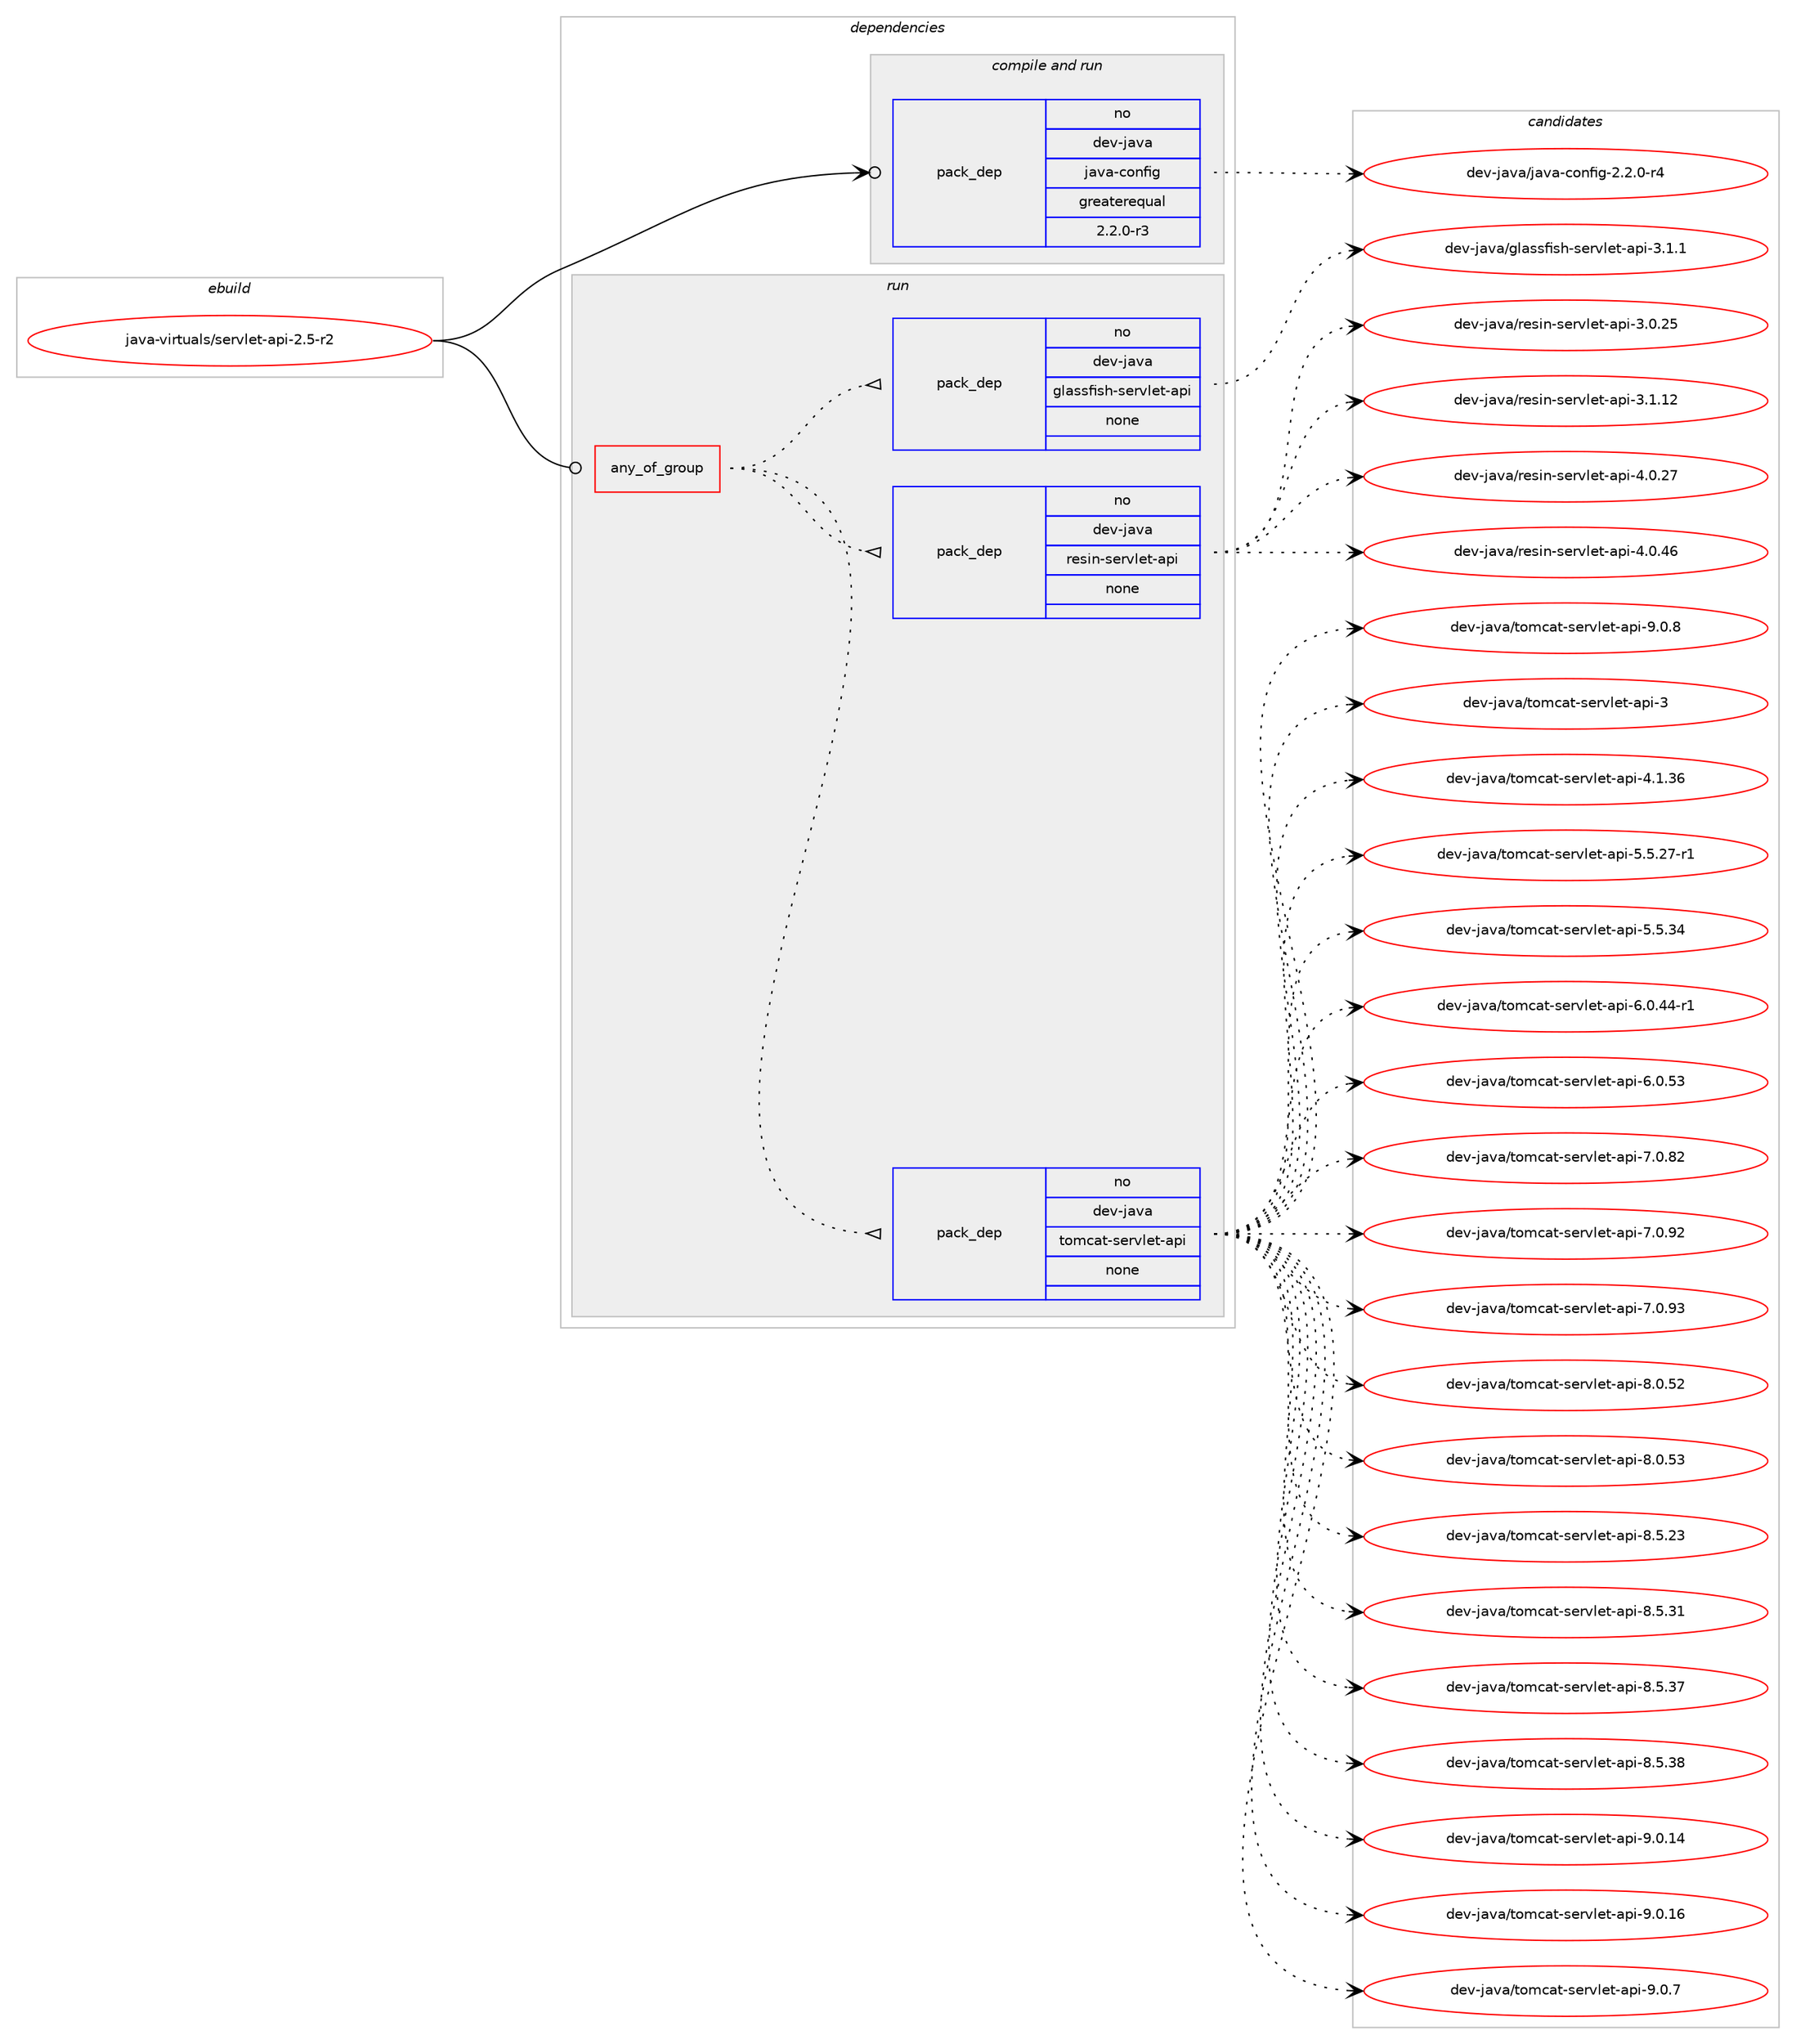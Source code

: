 digraph prolog {

# *************
# Graph options
# *************

newrank=true;
concentrate=true;
compound=true;
graph [rankdir=LR,fontname=Helvetica,fontsize=10,ranksep=1.5];#, ranksep=2.5, nodesep=0.2];
edge  [arrowhead=vee];
node  [fontname=Helvetica,fontsize=10];

# **********
# The ebuild
# **********

subgraph cluster_leftcol {
color=gray;
rank=same;
label=<<i>ebuild</i>>;
id [label="java-virtuals/servlet-api-2.5-r2", color=red, width=4, href="../java-virtuals/servlet-api-2.5-r2.svg"];
}

# ****************
# The dependencies
# ****************

subgraph cluster_midcol {
color=gray;
label=<<i>dependencies</i>>;
subgraph cluster_compile {
fillcolor="#eeeeee";
style=filled;
label=<<i>compile</i>>;
}
subgraph cluster_compileandrun {
fillcolor="#eeeeee";
style=filled;
label=<<i>compile and run</i>>;
subgraph pack1117453 {
dependency1570229 [label=<<TABLE BORDER="0" CELLBORDER="1" CELLSPACING="0" CELLPADDING="4" WIDTH="220"><TR><TD ROWSPAN="6" CELLPADDING="30">pack_dep</TD></TR><TR><TD WIDTH="110">no</TD></TR><TR><TD>dev-java</TD></TR><TR><TD>java-config</TD></TR><TR><TD>greaterequal</TD></TR><TR><TD>2.2.0-r3</TD></TR></TABLE>>, shape=none, color=blue];
}
id:e -> dependency1570229:w [weight=20,style="solid",arrowhead="odotvee"];
}
subgraph cluster_run {
fillcolor="#eeeeee";
style=filled;
label=<<i>run</i>>;
subgraph any23655 {
dependency1570230 [label=<<TABLE BORDER="0" CELLBORDER="1" CELLSPACING="0" CELLPADDING="4"><TR><TD CELLPADDING="10">any_of_group</TD></TR></TABLE>>, shape=none, color=red];subgraph pack1117454 {
dependency1570231 [label=<<TABLE BORDER="0" CELLBORDER="1" CELLSPACING="0" CELLPADDING="4" WIDTH="220"><TR><TD ROWSPAN="6" CELLPADDING="30">pack_dep</TD></TR><TR><TD WIDTH="110">no</TD></TR><TR><TD>dev-java</TD></TR><TR><TD>tomcat-servlet-api</TD></TR><TR><TD>none</TD></TR><TR><TD></TD></TR></TABLE>>, shape=none, color=blue];
}
dependency1570230:e -> dependency1570231:w [weight=20,style="dotted",arrowhead="oinv"];
subgraph pack1117455 {
dependency1570232 [label=<<TABLE BORDER="0" CELLBORDER="1" CELLSPACING="0" CELLPADDING="4" WIDTH="220"><TR><TD ROWSPAN="6" CELLPADDING="30">pack_dep</TD></TR><TR><TD WIDTH="110">no</TD></TR><TR><TD>dev-java</TD></TR><TR><TD>resin-servlet-api</TD></TR><TR><TD>none</TD></TR><TR><TD></TD></TR></TABLE>>, shape=none, color=blue];
}
dependency1570230:e -> dependency1570232:w [weight=20,style="dotted",arrowhead="oinv"];
subgraph pack1117456 {
dependency1570233 [label=<<TABLE BORDER="0" CELLBORDER="1" CELLSPACING="0" CELLPADDING="4" WIDTH="220"><TR><TD ROWSPAN="6" CELLPADDING="30">pack_dep</TD></TR><TR><TD WIDTH="110">no</TD></TR><TR><TD>dev-java</TD></TR><TR><TD>glassfish-servlet-api</TD></TR><TR><TD>none</TD></TR><TR><TD></TD></TR></TABLE>>, shape=none, color=blue];
}
dependency1570230:e -> dependency1570233:w [weight=20,style="dotted",arrowhead="oinv"];
}
id:e -> dependency1570230:w [weight=20,style="solid",arrowhead="odot"];
}
}

# **************
# The candidates
# **************

subgraph cluster_choices {
rank=same;
color=gray;
label=<<i>candidates</i>>;

subgraph choice1117453 {
color=black;
nodesep=1;
choice10010111845106971189747106971189745991111101021051034550465046484511452 [label="dev-java/java-config-2.2.0-r4", color=red, width=4,href="../dev-java/java-config-2.2.0-r4.svg"];
dependency1570229:e -> choice10010111845106971189747106971189745991111101021051034550465046484511452:w [style=dotted,weight="100"];
}
subgraph choice1117454 {
color=black;
nodesep=1;
choice1001011184510697118974711611110999971164511510111411810810111645971121054551 [label="dev-java/tomcat-servlet-api-3", color=red, width=4,href="../dev-java/tomcat-servlet-api-3.svg"];
choice10010111845106971189747116111109999711645115101114118108101116459711210545524649465154 [label="dev-java/tomcat-servlet-api-4.1.36", color=red, width=4,href="../dev-java/tomcat-servlet-api-4.1.36.svg"];
choice100101118451069711897471161111099997116451151011141181081011164597112105455346534650554511449 [label="dev-java/tomcat-servlet-api-5.5.27-r1", color=red, width=4,href="../dev-java/tomcat-servlet-api-5.5.27-r1.svg"];
choice10010111845106971189747116111109999711645115101114118108101116459711210545534653465152 [label="dev-java/tomcat-servlet-api-5.5.34", color=red, width=4,href="../dev-java/tomcat-servlet-api-5.5.34.svg"];
choice100101118451069711897471161111099997116451151011141181081011164597112105455446484652524511449 [label="dev-java/tomcat-servlet-api-6.0.44-r1", color=red, width=4,href="../dev-java/tomcat-servlet-api-6.0.44-r1.svg"];
choice10010111845106971189747116111109999711645115101114118108101116459711210545544648465351 [label="dev-java/tomcat-servlet-api-6.0.53", color=red, width=4,href="../dev-java/tomcat-servlet-api-6.0.53.svg"];
choice10010111845106971189747116111109999711645115101114118108101116459711210545554648465650 [label="dev-java/tomcat-servlet-api-7.0.82", color=red, width=4,href="../dev-java/tomcat-servlet-api-7.0.82.svg"];
choice10010111845106971189747116111109999711645115101114118108101116459711210545554648465750 [label="dev-java/tomcat-servlet-api-7.0.92", color=red, width=4,href="../dev-java/tomcat-servlet-api-7.0.92.svg"];
choice10010111845106971189747116111109999711645115101114118108101116459711210545554648465751 [label="dev-java/tomcat-servlet-api-7.0.93", color=red, width=4,href="../dev-java/tomcat-servlet-api-7.0.93.svg"];
choice10010111845106971189747116111109999711645115101114118108101116459711210545564648465350 [label="dev-java/tomcat-servlet-api-8.0.52", color=red, width=4,href="../dev-java/tomcat-servlet-api-8.0.52.svg"];
choice10010111845106971189747116111109999711645115101114118108101116459711210545564648465351 [label="dev-java/tomcat-servlet-api-8.0.53", color=red, width=4,href="../dev-java/tomcat-servlet-api-8.0.53.svg"];
choice10010111845106971189747116111109999711645115101114118108101116459711210545564653465051 [label="dev-java/tomcat-servlet-api-8.5.23", color=red, width=4,href="../dev-java/tomcat-servlet-api-8.5.23.svg"];
choice10010111845106971189747116111109999711645115101114118108101116459711210545564653465149 [label="dev-java/tomcat-servlet-api-8.5.31", color=red, width=4,href="../dev-java/tomcat-servlet-api-8.5.31.svg"];
choice10010111845106971189747116111109999711645115101114118108101116459711210545564653465155 [label="dev-java/tomcat-servlet-api-8.5.37", color=red, width=4,href="../dev-java/tomcat-servlet-api-8.5.37.svg"];
choice10010111845106971189747116111109999711645115101114118108101116459711210545564653465156 [label="dev-java/tomcat-servlet-api-8.5.38", color=red, width=4,href="../dev-java/tomcat-servlet-api-8.5.38.svg"];
choice10010111845106971189747116111109999711645115101114118108101116459711210545574648464952 [label="dev-java/tomcat-servlet-api-9.0.14", color=red, width=4,href="../dev-java/tomcat-servlet-api-9.0.14.svg"];
choice10010111845106971189747116111109999711645115101114118108101116459711210545574648464954 [label="dev-java/tomcat-servlet-api-9.0.16", color=red, width=4,href="../dev-java/tomcat-servlet-api-9.0.16.svg"];
choice100101118451069711897471161111099997116451151011141181081011164597112105455746484655 [label="dev-java/tomcat-servlet-api-9.0.7", color=red, width=4,href="../dev-java/tomcat-servlet-api-9.0.7.svg"];
choice100101118451069711897471161111099997116451151011141181081011164597112105455746484656 [label="dev-java/tomcat-servlet-api-9.0.8", color=red, width=4,href="../dev-java/tomcat-servlet-api-9.0.8.svg"];
dependency1570231:e -> choice1001011184510697118974711611110999971164511510111411810810111645971121054551:w [style=dotted,weight="100"];
dependency1570231:e -> choice10010111845106971189747116111109999711645115101114118108101116459711210545524649465154:w [style=dotted,weight="100"];
dependency1570231:e -> choice100101118451069711897471161111099997116451151011141181081011164597112105455346534650554511449:w [style=dotted,weight="100"];
dependency1570231:e -> choice10010111845106971189747116111109999711645115101114118108101116459711210545534653465152:w [style=dotted,weight="100"];
dependency1570231:e -> choice100101118451069711897471161111099997116451151011141181081011164597112105455446484652524511449:w [style=dotted,weight="100"];
dependency1570231:e -> choice10010111845106971189747116111109999711645115101114118108101116459711210545544648465351:w [style=dotted,weight="100"];
dependency1570231:e -> choice10010111845106971189747116111109999711645115101114118108101116459711210545554648465650:w [style=dotted,weight="100"];
dependency1570231:e -> choice10010111845106971189747116111109999711645115101114118108101116459711210545554648465750:w [style=dotted,weight="100"];
dependency1570231:e -> choice10010111845106971189747116111109999711645115101114118108101116459711210545554648465751:w [style=dotted,weight="100"];
dependency1570231:e -> choice10010111845106971189747116111109999711645115101114118108101116459711210545564648465350:w [style=dotted,weight="100"];
dependency1570231:e -> choice10010111845106971189747116111109999711645115101114118108101116459711210545564648465351:w [style=dotted,weight="100"];
dependency1570231:e -> choice10010111845106971189747116111109999711645115101114118108101116459711210545564653465051:w [style=dotted,weight="100"];
dependency1570231:e -> choice10010111845106971189747116111109999711645115101114118108101116459711210545564653465149:w [style=dotted,weight="100"];
dependency1570231:e -> choice10010111845106971189747116111109999711645115101114118108101116459711210545564653465155:w [style=dotted,weight="100"];
dependency1570231:e -> choice10010111845106971189747116111109999711645115101114118108101116459711210545564653465156:w [style=dotted,weight="100"];
dependency1570231:e -> choice10010111845106971189747116111109999711645115101114118108101116459711210545574648464952:w [style=dotted,weight="100"];
dependency1570231:e -> choice10010111845106971189747116111109999711645115101114118108101116459711210545574648464954:w [style=dotted,weight="100"];
dependency1570231:e -> choice100101118451069711897471161111099997116451151011141181081011164597112105455746484655:w [style=dotted,weight="100"];
dependency1570231:e -> choice100101118451069711897471161111099997116451151011141181081011164597112105455746484656:w [style=dotted,weight="100"];
}
subgraph choice1117455 {
color=black;
nodesep=1;
choice1001011184510697118974711410111510511045115101114118108101116459711210545514648465053 [label="dev-java/resin-servlet-api-3.0.25", color=red, width=4,href="../dev-java/resin-servlet-api-3.0.25.svg"];
choice1001011184510697118974711410111510511045115101114118108101116459711210545514649464950 [label="dev-java/resin-servlet-api-3.1.12", color=red, width=4,href="../dev-java/resin-servlet-api-3.1.12.svg"];
choice1001011184510697118974711410111510511045115101114118108101116459711210545524648465055 [label="dev-java/resin-servlet-api-4.0.27", color=red, width=4,href="../dev-java/resin-servlet-api-4.0.27.svg"];
choice1001011184510697118974711410111510511045115101114118108101116459711210545524648465254 [label="dev-java/resin-servlet-api-4.0.46", color=red, width=4,href="../dev-java/resin-servlet-api-4.0.46.svg"];
dependency1570232:e -> choice1001011184510697118974711410111510511045115101114118108101116459711210545514648465053:w [style=dotted,weight="100"];
dependency1570232:e -> choice1001011184510697118974711410111510511045115101114118108101116459711210545514649464950:w [style=dotted,weight="100"];
dependency1570232:e -> choice1001011184510697118974711410111510511045115101114118108101116459711210545524648465055:w [style=dotted,weight="100"];
dependency1570232:e -> choice1001011184510697118974711410111510511045115101114118108101116459711210545524648465254:w [style=dotted,weight="100"];
}
subgraph choice1117456 {
color=black;
nodesep=1;
choice1001011184510697118974710310897115115102105115104451151011141181081011164597112105455146494649 [label="dev-java/glassfish-servlet-api-3.1.1", color=red, width=4,href="../dev-java/glassfish-servlet-api-3.1.1.svg"];
dependency1570233:e -> choice1001011184510697118974710310897115115102105115104451151011141181081011164597112105455146494649:w [style=dotted,weight="100"];
}
}

}
